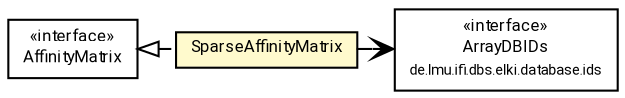 #!/usr/local/bin/dot
#
# Class diagram 
# Generated by UMLGraph version R5_7_2-60-g0e99a6 (http://www.spinellis.gr/umlgraph/)
#

digraph G {
	graph [fontnames="svg"]
	edge [fontname="Roboto",fontsize=7,labelfontname="Roboto",labelfontsize=7,color="black"];
	node [fontname="Roboto",fontcolor="black",fontsize=8,shape=plaintext,margin=0,width=0,height=0];
	nodesep=0.15;
	ranksep=0.25;
	rankdir=LR;
	// de.lmu.ifi.dbs.elki.algorithm.projection.SparseAffinityMatrix
	c9709573 [label=<<table title="de.lmu.ifi.dbs.elki.algorithm.projection.SparseAffinityMatrix" border="0" cellborder="1" cellspacing="0" cellpadding="2" bgcolor="lemonChiffon" href="SparseAffinityMatrix.html" target="_parent">
		<tr><td><table border="0" cellspacing="0" cellpadding="1">
		<tr><td align="center" balign="center"> <font face="Roboto">SparseAffinityMatrix</font> </td></tr>
		</table></td></tr>
		</table>>, URL="SparseAffinityMatrix.html"];
	// de.lmu.ifi.dbs.elki.algorithm.projection.AffinityMatrix
	c9709583 [label=<<table title="de.lmu.ifi.dbs.elki.algorithm.projection.AffinityMatrix" border="0" cellborder="1" cellspacing="0" cellpadding="2" href="AffinityMatrix.html" target="_parent">
		<tr><td><table border="0" cellspacing="0" cellpadding="1">
		<tr><td align="center" balign="center"> &#171;interface&#187; </td></tr>
		<tr><td align="center" balign="center"> <font face="Roboto">AffinityMatrix</font> </td></tr>
		</table></td></tr>
		</table>>, URL="AffinityMatrix.html"];
	// de.lmu.ifi.dbs.elki.database.ids.ArrayDBIDs
	c9710757 [label=<<table title="de.lmu.ifi.dbs.elki.database.ids.ArrayDBIDs" border="0" cellborder="1" cellspacing="0" cellpadding="2" href="../../database/ids/ArrayDBIDs.html" target="_parent">
		<tr><td><table border="0" cellspacing="0" cellpadding="1">
		<tr><td align="center" balign="center"> &#171;interface&#187; </td></tr>
		<tr><td align="center" balign="center"> <font face="Roboto">ArrayDBIDs</font> </td></tr>
		<tr><td align="center" balign="center"> <font face="Roboto" point-size="7.0">de.lmu.ifi.dbs.elki.database.ids</font> </td></tr>
		</table></td></tr>
		</table>>, URL="../../database/ids/ArrayDBIDs.html"];
	// de.lmu.ifi.dbs.elki.algorithm.projection.SparseAffinityMatrix implements de.lmu.ifi.dbs.elki.algorithm.projection.AffinityMatrix
	c9709583 -> c9709573 [arrowtail=empty,style=dashed,dir=back,weight=9];
	// de.lmu.ifi.dbs.elki.algorithm.projection.SparseAffinityMatrix navassoc de.lmu.ifi.dbs.elki.database.ids.ArrayDBIDs
	c9709573 -> c9710757 [arrowhead=open,weight=1];
}

